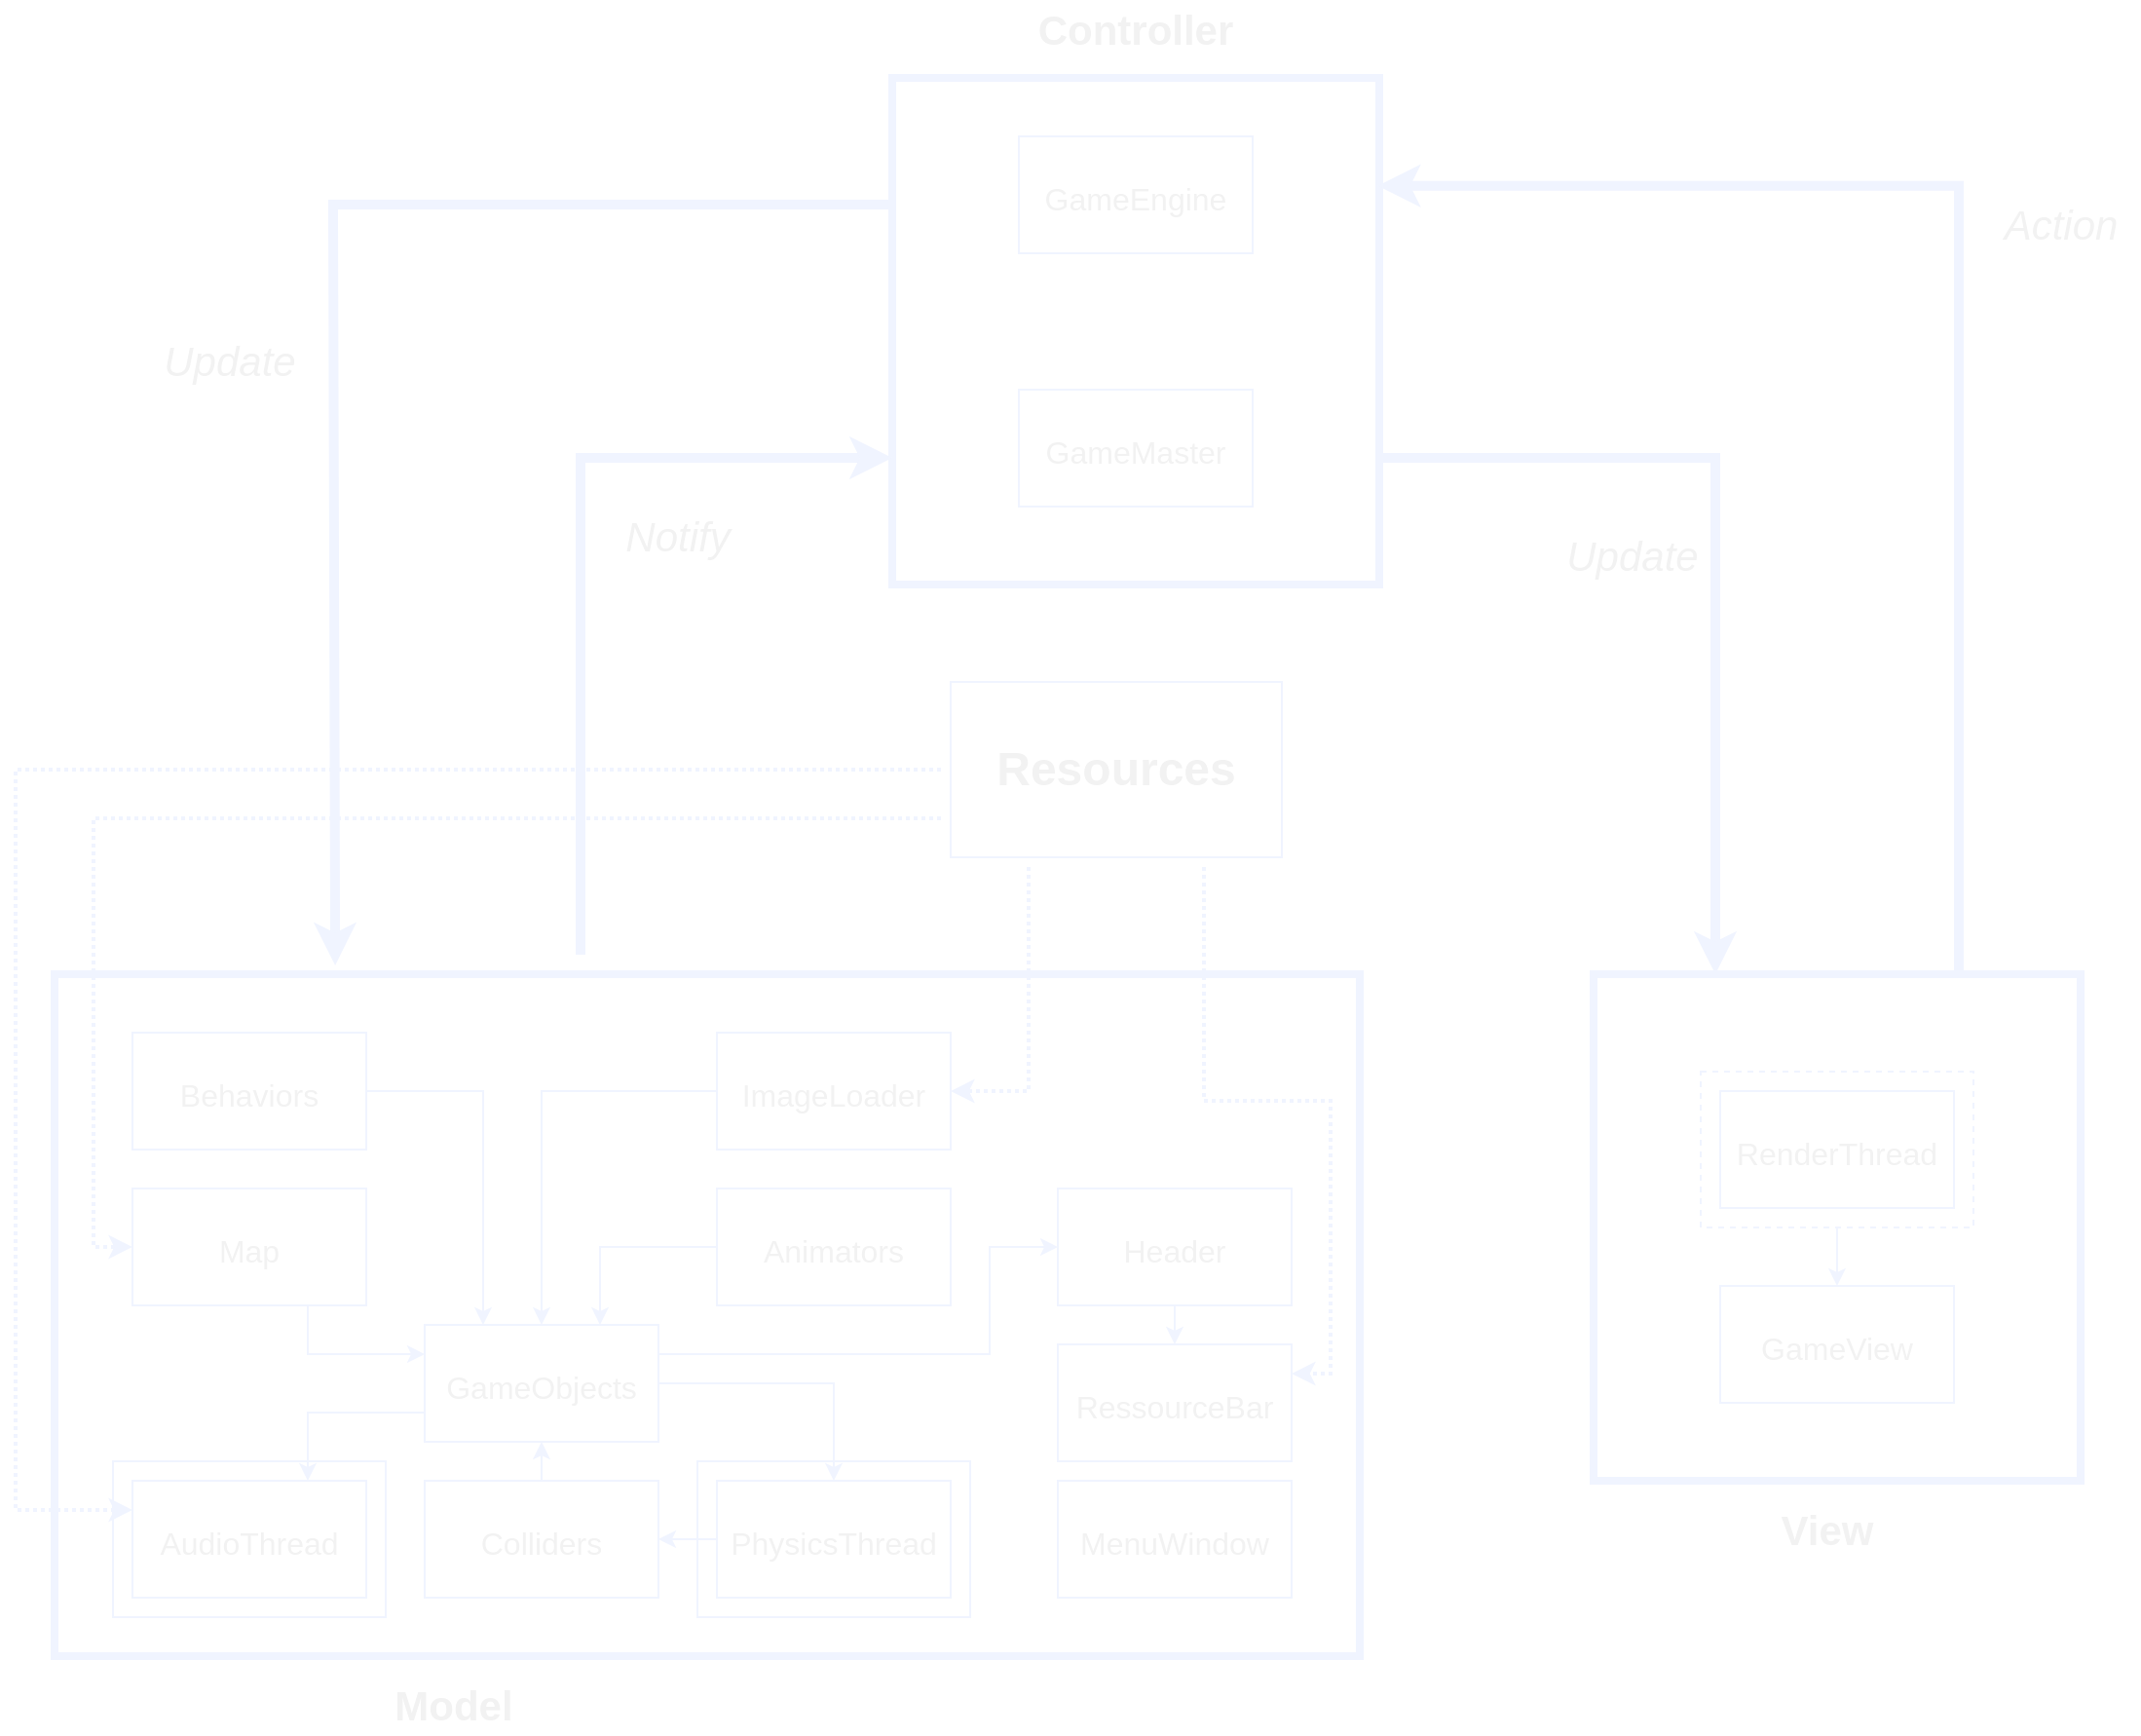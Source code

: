 <mxfile version="20.1.1" type="device"><diagram id="NDD8F3R7Z4WjA-FnuuKV" name="Page-1"><mxGraphModel dx="1778" dy="2921" grid="1" gridSize="10" guides="1" tooltips="1" connect="1" arrows="1" fold="1" page="1" pageScale="1" pageWidth="2000" pageHeight="2000" math="0" shadow="0"><root><mxCell id="0"/><mxCell id="1" parent="0"/><mxCell id="iX9qo87ry9h1H-ItKra5-10" style="edgeStyle=orthogonalEdgeStyle;rounded=0;orthogonalLoop=1;jettySize=auto;html=1;exitX=1;exitY=0.75;exitDx=0;exitDy=0;entryX=0.25;entryY=0;entryDx=0;entryDy=0;fontSize=21;strokeWidth=5;strokeColor=#F0F4FF;fontColor=#F2F2F2;" edge="1" parent="1" source="iX9qo87ry9h1H-ItKra5-1" target="iX9qo87ry9h1H-ItKra5-5"><mxGeometry relative="1" as="geometry"/></mxCell><mxCell id="iX9qo87ry9h1H-ItKra5-1" value="" style="rounded=0;whiteSpace=wrap;html=1;fontStyle=1;strokeWidth=4;strokeColor=#F0F4FF;fontColor=#F2F2F2;fillColor=none;" vertex="1" parent="1"><mxGeometry x="620" y="20" width="250" height="260" as="geometry"/></mxCell><mxCell id="iX9qo87ry9h1H-ItKra5-2" value="Controller" style="text;html=1;strokeColor=none;fillColor=none;align=center;verticalAlign=middle;whiteSpace=wrap;rounded=0;fontSize=21;fontStyle=1;fontColor=#F2F2F2;" vertex="1" parent="1"><mxGeometry x="705" y="-20" width="80" height="30" as="geometry"/></mxCell><mxCell id="iX9qo87ry9h1H-ItKra5-3" value="" style="rounded=0;whiteSpace=wrap;html=1;fontStyle=1;strokeWidth=4;strokeColor=#F0F4FF;fontColor=#F2F2F2;fillColor=none;" vertex="1" parent="1"><mxGeometry x="190" y="480" width="670" height="350" as="geometry"/></mxCell><mxCell id="iX9qo87ry9h1H-ItKra5-56" style="edgeStyle=orthogonalEdgeStyle;rounded=0;orthogonalLoop=1;jettySize=auto;html=1;exitX=0.5;exitY=1;exitDx=0;exitDy=0;fontSize=16;strokeWidth=1;entryX=0.5;entryY=0;entryDx=0;entryDy=0;strokeColor=#F0F4FF;fontColor=#F2F2F2;" edge="1" parent="iX9qo87ry9h1H-ItKra5-3" source="iX9qo87ry9h1H-ItKra5-54" target="iX9qo87ry9h1H-ItKra5-55"><mxGeometry relative="1" as="geometry"/></mxCell><mxCell id="iX9qo87ry9h1H-ItKra5-54" value="&lt;font style=&quot;font-size: 16px;&quot;&gt;Header&lt;/font&gt;" style="rounded=0;whiteSpace=wrap;html=1;fontSize=21;strokeWidth=1;strokeColor=#F0F4FF;fontColor=#F2F2F2;fillColor=none;" vertex="1" parent="iX9qo87ry9h1H-ItKra5-3"><mxGeometry x="515" y="110" width="120" height="60" as="geometry"/></mxCell><mxCell id="iX9qo87ry9h1H-ItKra5-55" value="&lt;font style=&quot;font-size: 16px;&quot;&gt;RessourceBar&lt;/font&gt;" style="rounded=0;whiteSpace=wrap;html=1;fontSize=21;strokeWidth=1;strokeColor=#F0F4FF;fontColor=#F2F2F2;fillColor=none;" vertex="1" parent="iX9qo87ry9h1H-ItKra5-3"><mxGeometry x="515" y="190" width="120" height="60" as="geometry"/></mxCell><mxCell id="iX9qo87ry9h1H-ItKra5-4" value="Model" style="text;html=1;strokeColor=none;fillColor=none;align=center;verticalAlign=middle;whiteSpace=wrap;rounded=0;fontSize=21;fontStyle=1;fontColor=#F2F2F2;" vertex="1" parent="1"><mxGeometry x="355" y="840" width="80" height="30" as="geometry"/></mxCell><mxCell id="iX9qo87ry9h1H-ItKra5-11" style="edgeStyle=orthogonalEdgeStyle;rounded=0;orthogonalLoop=1;jettySize=auto;html=1;exitX=0.75;exitY=0;exitDx=0;exitDy=0;entryX=0.997;entryY=0.213;entryDx=0;entryDy=0;entryPerimeter=0;fontSize=21;strokeWidth=5;strokeColor=#F0F4FF;fontColor=#F2F2F2;" edge="1" parent="1" source="iX9qo87ry9h1H-ItKra5-5" target="iX9qo87ry9h1H-ItKra5-1"><mxGeometry relative="1" as="geometry"/></mxCell><mxCell id="iX9qo87ry9h1H-ItKra5-5" value="" style="rounded=0;whiteSpace=wrap;html=1;fontStyle=1;strokeWidth=4;strokeColor=#F0F4FF;fontColor=#F2F2F2;fillColor=none;" vertex="1" parent="1"><mxGeometry x="980" y="480" width="250" height="260" as="geometry"/></mxCell><mxCell id="iX9qo87ry9h1H-ItKra5-6" value="View" style="text;html=1;strokeColor=none;fillColor=none;align=center;verticalAlign=middle;whiteSpace=wrap;rounded=0;fontSize=21;fontStyle=1;fontColor=#F2F2F2;" vertex="1" parent="1"><mxGeometry x="1060" y="750" width="80" height="30" as="geometry"/></mxCell><mxCell id="iX9qo87ry9h1H-ItKra5-8" value="" style="endArrow=classic;html=1;rounded=0;fontSize=21;entryX=0;entryY=0.75;entryDx=0;entryDy=0;strokeWidth=5;strokeColor=#F0F4FF;fontColor=#F2F2F2;" edge="1" parent="1" target="iX9qo87ry9h1H-ItKra5-1"><mxGeometry width="50" height="50" relative="1" as="geometry"><mxPoint x="460" y="470" as="sourcePoint"/><mxPoint x="620" y="215" as="targetPoint"/><Array as="points"><mxPoint x="460" y="215"/></Array></mxGeometry></mxCell><mxCell id="iX9qo87ry9h1H-ItKra5-9" value="" style="endArrow=classic;html=1;rounded=0;fontSize=21;exitX=0;exitY=0.25;exitDx=0;exitDy=0;entryX=0.215;entryY=-0.013;entryDx=0;entryDy=0;strokeWidth=5;entryPerimeter=0;strokeColor=#F0F4FF;fontColor=#F2F2F2;" edge="1" parent="1" source="iX9qo87ry9h1H-ItKra5-1" target="iX9qo87ry9h1H-ItKra5-3"><mxGeometry width="50" height="50" relative="1" as="geometry"><mxPoint x="467.5" y="490" as="sourcePoint"/><mxPoint x="630" y="225" as="targetPoint"/><Array as="points"><mxPoint x="333" y="85"/></Array></mxGeometry></mxCell><mxCell id="iX9qo87ry9h1H-ItKra5-12" value="&lt;font style=&quot;font-size: 16px;&quot;&gt;GameEngine&lt;/font&gt;" style="rounded=0;whiteSpace=wrap;html=1;fontSize=21;strokeWidth=1;strokeColor=#F0F4FF;fontColor=#F2F2F2;fillColor=none;" vertex="1" parent="1"><mxGeometry x="685" y="50" width="120" height="60" as="geometry"/></mxCell><mxCell id="iX9qo87ry9h1H-ItKra5-13" value="&lt;font style=&quot;font-size: 16px;&quot;&gt;GameMaster&lt;/font&gt;" style="rounded=0;whiteSpace=wrap;html=1;fontSize=21;strokeWidth=1;strokeColor=#F0F4FF;fontColor=#F2F2F2;fillColor=none;" vertex="1" parent="1"><mxGeometry x="685" y="180" width="120" height="60" as="geometry"/></mxCell><mxCell id="iX9qo87ry9h1H-ItKra5-14" value="&lt;i style=&quot;font-weight: normal;&quot;&gt;Update&lt;/i&gt;" style="text;html=1;strokeColor=none;fillColor=none;align=center;verticalAlign=middle;whiteSpace=wrap;rounded=0;fontSize=21;fontStyle=1;fontColor=#F2F2F2;" vertex="1" parent="1"><mxGeometry x="240" y="150" width="80" height="30" as="geometry"/></mxCell><mxCell id="iX9qo87ry9h1H-ItKra5-15" value="&lt;i style=&quot;font-weight: normal;&quot;&gt;Notify&lt;/i&gt;" style="text;html=1;strokeColor=none;fillColor=none;align=center;verticalAlign=middle;whiteSpace=wrap;rounded=0;fontSize=21;fontStyle=1;fontColor=#F2F2F2;" vertex="1" parent="1"><mxGeometry x="470" y="240" width="80" height="30" as="geometry"/></mxCell><mxCell id="iX9qo87ry9h1H-ItKra5-16" value="&lt;i style=&quot;font-weight: normal;&quot;&gt;Update&lt;/i&gt;" style="text;html=1;strokeColor=none;fillColor=none;align=center;verticalAlign=middle;whiteSpace=wrap;rounded=0;fontSize=21;fontStyle=1;fontColor=#F2F2F2;" vertex="1" parent="1"><mxGeometry x="960" y="250" width="80" height="30" as="geometry"/></mxCell><mxCell id="iX9qo87ry9h1H-ItKra5-17" value="&lt;i style=&quot;font-weight: normal;&quot;&gt;Action&lt;/i&gt;" style="text;html=1;strokeColor=none;fillColor=none;align=center;verticalAlign=middle;whiteSpace=wrap;rounded=0;fontSize=21;fontStyle=1;fontColor=#F2F2F2;" vertex="1" parent="1"><mxGeometry x="1180" y="80" width="80" height="30" as="geometry"/></mxCell><mxCell id="iX9qo87ry9h1H-ItKra5-35" style="edgeStyle=orthogonalEdgeStyle;rounded=0;orthogonalLoop=1;jettySize=auto;html=1;exitX=1;exitY=0.5;exitDx=0;exitDy=0;fontSize=16;strokeWidth=1;entryX=0.5;entryY=0;entryDx=0;entryDy=0;strokeColor=#F0F4FF;fontColor=#F2F2F2;" edge="1" parent="1" source="iX9qo87ry9h1H-ItKra5-18" target="iX9qo87ry9h1H-ItKra5-23"><mxGeometry relative="1" as="geometry"/></mxCell><mxCell id="iX9qo87ry9h1H-ItKra5-39" style="edgeStyle=orthogonalEdgeStyle;rounded=0;orthogonalLoop=1;jettySize=auto;html=1;exitX=0;exitY=0.75;exitDx=0;exitDy=0;entryX=0.75;entryY=0;entryDx=0;entryDy=0;fontSize=16;strokeWidth=1;strokeColor=#F0F4FF;fontColor=#F2F2F2;" edge="1" parent="1" source="iX9qo87ry9h1H-ItKra5-18" target="iX9qo87ry9h1H-ItKra5-31"><mxGeometry relative="1" as="geometry"/></mxCell><mxCell id="iX9qo87ry9h1H-ItKra5-57" style="edgeStyle=orthogonalEdgeStyle;rounded=0;orthogonalLoop=1;jettySize=auto;html=1;exitX=1;exitY=0.25;exitDx=0;exitDy=0;entryX=0;entryY=0.5;entryDx=0;entryDy=0;fontSize=16;strokeWidth=1;strokeColor=#F0F4FF;fontColor=#F2F2F2;" edge="1" parent="1" source="iX9qo87ry9h1H-ItKra5-18" target="iX9qo87ry9h1H-ItKra5-54"><mxGeometry relative="1" as="geometry"><Array as="points"><mxPoint x="670" y="675"/><mxPoint x="670" y="620"/></Array></mxGeometry></mxCell><mxCell id="iX9qo87ry9h1H-ItKra5-18" value="&lt;font style=&quot;font-size: 16px;&quot;&gt;GameObjects&lt;/font&gt;" style="rounded=0;whiteSpace=wrap;html=1;fontSize=21;strokeWidth=1;strokeColor=#F0F4FF;fontColor=#F2F2F2;fillColor=none;" vertex="1" parent="1"><mxGeometry x="380" y="660" width="120" height="60" as="geometry"/></mxCell><mxCell id="iX9qo87ry9h1H-ItKra5-47" style="edgeStyle=orthogonalEdgeStyle;rounded=0;orthogonalLoop=1;jettySize=auto;html=1;exitX=0;exitY=0.5;exitDx=0;exitDy=0;entryX=0.75;entryY=0;entryDx=0;entryDy=0;fontSize=16;strokeWidth=1;strokeColor=#F0F4FF;fontColor=#F2F2F2;" edge="1" parent="1" source="iX9qo87ry9h1H-ItKra5-19" target="iX9qo87ry9h1H-ItKra5-18"><mxGeometry relative="1" as="geometry"/></mxCell><mxCell id="iX9qo87ry9h1H-ItKra5-19" value="&lt;font style=&quot;font-size: 16px;&quot;&gt;Animators&lt;/font&gt;" style="rounded=0;whiteSpace=wrap;html=1;fontSize=21;strokeWidth=1;strokeColor=#F0F4FF;fontColor=#F2F2F2;fillColor=none;" vertex="1" parent="1"><mxGeometry x="530" y="590" width="120" height="60" as="geometry"/></mxCell><mxCell id="iX9qo87ry9h1H-ItKra5-48" style="edgeStyle=orthogonalEdgeStyle;rounded=0;orthogonalLoop=1;jettySize=auto;html=1;exitX=1;exitY=0.5;exitDx=0;exitDy=0;entryX=0.25;entryY=0;entryDx=0;entryDy=0;fontSize=16;strokeWidth=1;strokeColor=#F0F4FF;fontColor=#F2F2F2;" edge="1" parent="1" source="iX9qo87ry9h1H-ItKra5-21" target="iX9qo87ry9h1H-ItKra5-18"><mxGeometry relative="1" as="geometry"/></mxCell><mxCell id="iX9qo87ry9h1H-ItKra5-21" value="&lt;font style=&quot;font-size: 16px;&quot;&gt;Behaviors&lt;/font&gt;" style="rounded=0;whiteSpace=wrap;html=1;fontSize=21;strokeWidth=1;strokeColor=#F0F4FF;fontColor=#F2F2F2;fillColor=none;" vertex="1" parent="1"><mxGeometry x="230" y="510" width="120" height="60" as="geometry"/></mxCell><mxCell id="iX9qo87ry9h1H-ItKra5-49" style="edgeStyle=orthogonalEdgeStyle;rounded=0;orthogonalLoop=1;jettySize=auto;html=1;exitX=0.5;exitY=0;exitDx=0;exitDy=0;entryX=0.5;entryY=1;entryDx=0;entryDy=0;fontSize=16;strokeWidth=1;strokeColor=#F0F4FF;fontColor=#F2F2F2;" edge="1" parent="1" source="iX9qo87ry9h1H-ItKra5-22" target="iX9qo87ry9h1H-ItKra5-18"><mxGeometry relative="1" as="geometry"/></mxCell><mxCell id="iX9qo87ry9h1H-ItKra5-22" value="&lt;font style=&quot;font-size: 16px;&quot;&gt;Colliders&lt;/font&gt;" style="rounded=0;whiteSpace=wrap;html=1;fontSize=21;strokeWidth=1;strokeColor=#F0F4FF;fontColor=#F2F2F2;fillColor=none;" vertex="1" parent="1"><mxGeometry x="380" y="740" width="120" height="60" as="geometry"/></mxCell><mxCell id="iX9qo87ry9h1H-ItKra5-41" style="edgeStyle=orthogonalEdgeStyle;rounded=0;orthogonalLoop=1;jettySize=auto;html=1;exitX=0.75;exitY=1;exitDx=0;exitDy=0;entryX=0;entryY=0.25;entryDx=0;entryDy=0;fontSize=16;strokeWidth=1;strokeColor=#F0F4FF;fontColor=#F2F2F2;" edge="1" parent="1" source="iX9qo87ry9h1H-ItKra5-25" target="iX9qo87ry9h1H-ItKra5-18"><mxGeometry relative="1" as="geometry"/></mxCell><mxCell id="iX9qo87ry9h1H-ItKra5-25" value="&lt;font style=&quot;font-size: 16px;&quot;&gt;Map&lt;/font&gt;" style="rounded=0;whiteSpace=wrap;html=1;fontSize=21;strokeWidth=1;strokeColor=#F0F4FF;fontColor=#F2F2F2;fillColor=none;" vertex="1" parent="1"><mxGeometry x="230" y="590" width="120" height="60" as="geometry"/></mxCell><mxCell id="iX9qo87ry9h1H-ItKra5-50" style="edgeStyle=orthogonalEdgeStyle;rounded=0;orthogonalLoop=1;jettySize=auto;html=1;fontSize=16;strokeWidth=1;strokeColor=#F0F4FF;fontColor=#F2F2F2;" edge="1" parent="1" source="iX9qo87ry9h1H-ItKra5-27" target="iX9qo87ry9h1H-ItKra5-29"><mxGeometry relative="1" as="geometry"/></mxCell><mxCell id="iX9qo87ry9h1H-ItKra5-27" value="" style="rounded=0;whiteSpace=wrap;html=1;fontSize=16;strokeWidth=1;fillColor=none;dashed=1;strokeColor=#F0F4FF;fontColor=#F2F2F2;" vertex="1" parent="1"><mxGeometry x="1035" y="530" width="140" height="80" as="geometry"/></mxCell><mxCell id="iX9qo87ry9h1H-ItKra5-29" value="&lt;font style=&quot;font-size: 16px;&quot;&gt;GameView&lt;/font&gt;" style="rounded=0;whiteSpace=wrap;html=1;fontSize=21;strokeWidth=1;strokeColor=#F0F4FF;fontColor=#F2F2F2;fillColor=none;" vertex="1" parent="1"><mxGeometry x="1045" y="640" width="120" height="60" as="geometry"/></mxCell><mxCell id="iX9qo87ry9h1H-ItKra5-32" value="" style="group;strokeColor=#F0F4FF;fontColor=#F2F2F2;fillColor=none;" vertex="1" connectable="0" parent="1"><mxGeometry x="220" y="730" width="140" height="80" as="geometry"/></mxCell><mxCell id="iX9qo87ry9h1H-ItKra5-30" value="" style="rounded=0;whiteSpace=wrap;html=1;fontSize=16;strokeWidth=1;fillColor=none;dashed=1;strokeColor=#F0F4FF;fontColor=#F2F2F2;" vertex="1" parent="iX9qo87ry9h1H-ItKra5-32"><mxGeometry width="140" height="80" as="geometry"/></mxCell><mxCell id="iX9qo87ry9h1H-ItKra5-31" value="&lt;font style=&quot;font-size: 16px;&quot;&gt;AudioThread&lt;/font&gt;" style="rounded=0;whiteSpace=wrap;html=1;fontSize=21;strokeWidth=1;strokeColor=#F0F4FF;fontColor=#F2F2F2;fillColor=none;" vertex="1" parent="iX9qo87ry9h1H-ItKra5-32"><mxGeometry x="10" y="10" width="120" height="60" as="geometry"/></mxCell><mxCell id="iX9qo87ry9h1H-ItKra5-33" value="" style="group;strokeColor=#F0F4FF;fontColor=#F2F2F2;fillColor=none;" vertex="1" connectable="0" parent="1"><mxGeometry x="520" y="730" width="140" height="80" as="geometry"/></mxCell><mxCell id="iX9qo87ry9h1H-ItKra5-24" value="" style="rounded=0;whiteSpace=wrap;html=1;fontSize=16;strokeWidth=1;fillColor=none;dashed=1;strokeColor=#F0F4FF;fontColor=#F2F2F2;" vertex="1" parent="iX9qo87ry9h1H-ItKra5-33"><mxGeometry width="140" height="80" as="geometry"/></mxCell><mxCell id="iX9qo87ry9h1H-ItKra5-23" value="&lt;font style=&quot;font-size: 16px;&quot;&gt;PhysicsThread&lt;/font&gt;" style="rounded=0;whiteSpace=wrap;html=1;fontSize=21;strokeWidth=1;strokeColor=#F0F4FF;fontColor=#F2F2F2;fillColor=none;" vertex="1" parent="iX9qo87ry9h1H-ItKra5-33"><mxGeometry x="10" y="10" width="120" height="60" as="geometry"/></mxCell><mxCell id="iX9qo87ry9h1H-ItKra5-36" style="edgeStyle=orthogonalEdgeStyle;rounded=0;orthogonalLoop=1;jettySize=auto;html=1;exitX=0;exitY=0.5;exitDx=0;exitDy=0;entryX=1;entryY=0.5;entryDx=0;entryDy=0;fontSize=16;strokeWidth=1;strokeColor=#F0F4FF;fontColor=#F2F2F2;" edge="1" parent="1" source="iX9qo87ry9h1H-ItKra5-23" target="iX9qo87ry9h1H-ItKra5-22"><mxGeometry relative="1" as="geometry"/></mxCell><mxCell id="iX9qo87ry9h1H-ItKra5-44" style="edgeStyle=orthogonalEdgeStyle;rounded=0;orthogonalLoop=1;jettySize=auto;html=1;exitX=0;exitY=0.5;exitDx=0;exitDy=0;entryX=0.5;entryY=0;entryDx=0;entryDy=0;fontSize=16;strokeWidth=1;strokeColor=#F0F4FF;fontColor=#F2F2F2;" edge="1" parent="1" source="iX9qo87ry9h1H-ItKra5-42" target="iX9qo87ry9h1H-ItKra5-18"><mxGeometry relative="1" as="geometry"/></mxCell><mxCell id="iX9qo87ry9h1H-ItKra5-42" value="&lt;font style=&quot;font-size: 16px;&quot;&gt;ImageLoader&lt;/font&gt;" style="rounded=0;whiteSpace=wrap;html=1;fontSize=21;strokeWidth=1;strokeColor=#F0F4FF;fontColor=#F2F2F2;fillColor=none;" vertex="1" parent="1"><mxGeometry x="530" y="510" width="120" height="60" as="geometry"/></mxCell><mxCell id="iX9qo87ry9h1H-ItKra5-53" value="&lt;font style=&quot;font-size: 16px;&quot;&gt;MenuWindow&lt;/font&gt;" style="rounded=0;whiteSpace=wrap;html=1;fontSize=21;strokeWidth=1;strokeColor=#F0F4FF;fontColor=#F2F2F2;fillColor=none;" vertex="1" parent="1"><mxGeometry x="705" y="740" width="120" height="60" as="geometry"/></mxCell><mxCell id="iX9qo87ry9h1H-ItKra5-26" value="&lt;span style=&quot;font-size: 16px;&quot;&gt;RenderThread&lt;/span&gt;" style="rounded=0;whiteSpace=wrap;html=1;fontSize=21;strokeWidth=1;strokeColor=#F0F4FF;fontColor=#F2F2F2;fillColor=none;" vertex="1" parent="1"><mxGeometry x="1045" y="540" width="120" height="60" as="geometry"/></mxCell><mxCell id="iX9qo87ry9h1H-ItKra5-59" style="edgeStyle=orthogonalEdgeStyle;rounded=0;orthogonalLoop=1;jettySize=auto;html=1;exitX=0.25;exitY=1;exitDx=0;exitDy=0;entryX=1;entryY=0.5;entryDx=0;entryDy=0;fontSize=24;strokeWidth=2;dashed=1;dashPattern=1 1;strokeColor=#F0F4FF;fontColor=#F2F2F2;" edge="1" parent="1" source="iX9qo87ry9h1H-ItKra5-58" target="iX9qo87ry9h1H-ItKra5-42"><mxGeometry relative="1" as="geometry"/></mxCell><mxCell id="iX9qo87ry9h1H-ItKra5-60" style="edgeStyle=orthogonalEdgeStyle;rounded=0;orthogonalLoop=1;jettySize=auto;html=1;exitX=0.75;exitY=1;exitDx=0;exitDy=0;entryX=1;entryY=0.25;entryDx=0;entryDy=0;fontSize=24;strokeWidth=2;dashed=1;dashPattern=1 1;strokeColor=#F0F4FF;fontColor=#F2F2F2;" edge="1" parent="1" source="iX9qo87ry9h1H-ItKra5-58" target="iX9qo87ry9h1H-ItKra5-55"><mxGeometry relative="1" as="geometry"/></mxCell><mxCell id="iX9qo87ry9h1H-ItKra5-61" style="edgeStyle=orthogonalEdgeStyle;rounded=0;orthogonalLoop=1;jettySize=auto;html=1;exitX=0;exitY=0.75;exitDx=0;exitDy=0;entryX=0;entryY=0.5;entryDx=0;entryDy=0;fontSize=24;strokeWidth=2;dashed=1;dashPattern=1 1;strokeColor=#F0F4FF;fontColor=#F2F2F2;" edge="1" parent="1" source="iX9qo87ry9h1H-ItKra5-58" target="iX9qo87ry9h1H-ItKra5-25"><mxGeometry relative="1" as="geometry"/></mxCell><mxCell id="iX9qo87ry9h1H-ItKra5-62" style="edgeStyle=orthogonalEdgeStyle;rounded=0;orthogonalLoop=1;jettySize=auto;html=1;exitX=0;exitY=0.5;exitDx=0;exitDy=0;entryX=0;entryY=0.25;entryDx=0;entryDy=0;fontSize=24;strokeWidth=2;dashed=1;dashPattern=1 1;strokeColor=#F0F4FF;fontColor=#F2F2F2;" edge="1" parent="1" source="iX9qo87ry9h1H-ItKra5-58" target="iX9qo87ry9h1H-ItKra5-31"><mxGeometry relative="1" as="geometry"><Array as="points"><mxPoint x="170" y="375"/><mxPoint x="170" y="755"/></Array></mxGeometry></mxCell><mxCell id="iX9qo87ry9h1H-ItKra5-58" value="&lt;b style=&quot;font-size: 24px;&quot;&gt;Resources&lt;/b&gt;" style="rounded=0;whiteSpace=wrap;html=1;fontSize=24;strokeWidth=1;fillColor=none;strokeColor=#F0F4FF;perimeterSpacing=5;fontColor=#F2F2F2;fillStyle=hatch;" vertex="1" parent="1"><mxGeometry x="650" y="330" width="170" height="90" as="geometry"/></mxCell></root></mxGraphModel></diagram></mxfile>
